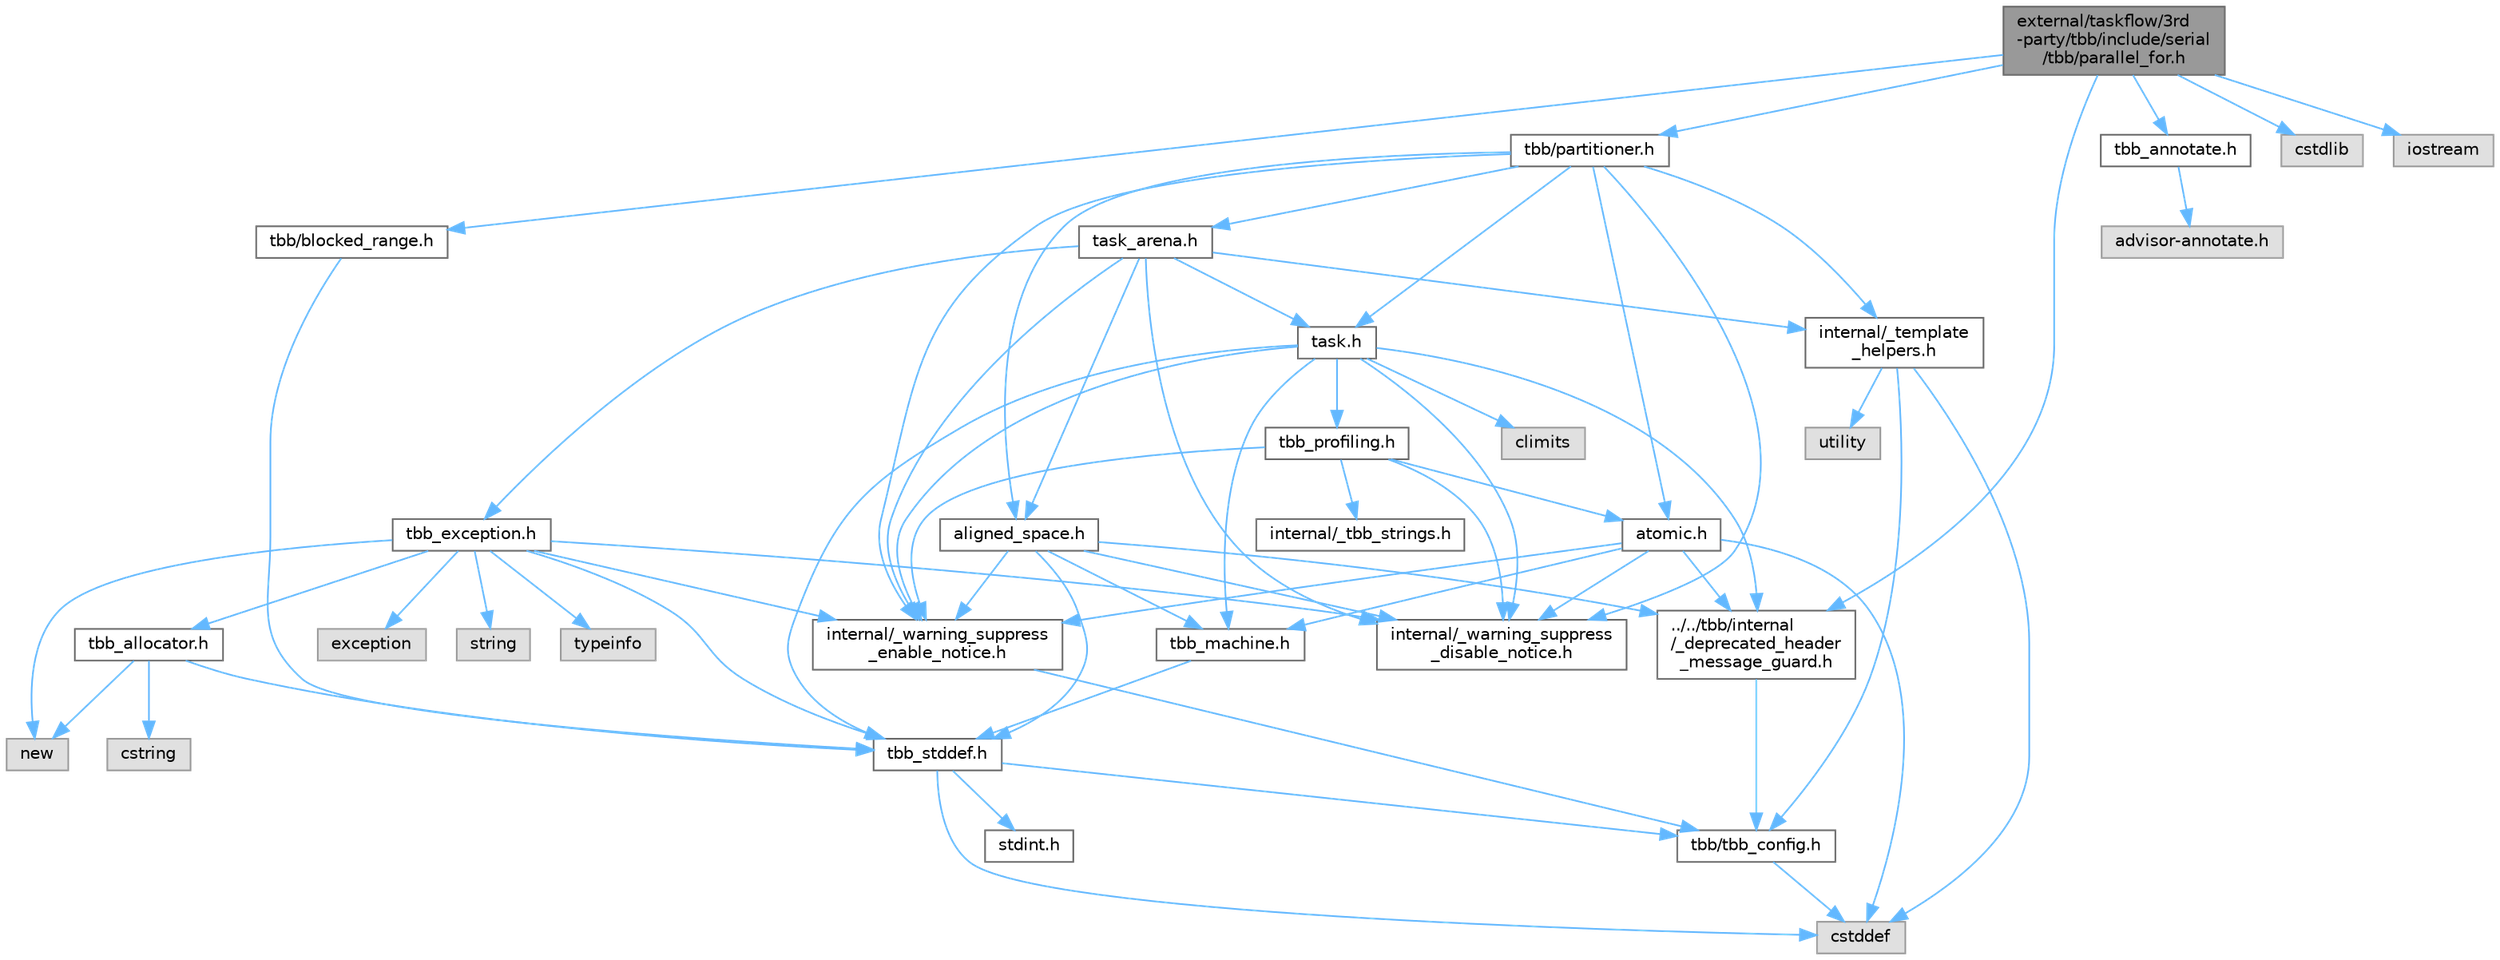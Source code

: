 digraph "external/taskflow/3rd-party/tbb/include/serial/tbb/parallel_for.h"
{
 // LATEX_PDF_SIZE
  bgcolor="transparent";
  edge [fontname=Helvetica,fontsize=10,labelfontname=Helvetica,labelfontsize=10];
  node [fontname=Helvetica,fontsize=10,shape=box,height=0.2,width=0.4];
  Node1 [id="Node000001",label="external/taskflow/3rd\l-party/tbb/include/serial\l/tbb/parallel_for.h",height=0.2,width=0.4,color="gray40", fillcolor="grey60", style="filled", fontcolor="black",tooltip=" "];
  Node1 -> Node2 [id="edge64_Node000001_Node000002",color="steelblue1",style="solid",tooltip=" "];
  Node2 [id="Node000002",label="../../tbb/internal\l/_deprecated_header\l_message_guard.h",height=0.2,width=0.4,color="grey40", fillcolor="white", style="filled",URL="$__deprecated__header__message__guard_8h.html",tooltip=" "];
  Node2 -> Node3 [id="edge65_Node000002_Node000003",color="steelblue1",style="solid",tooltip=" "];
  Node3 [id="Node000003",label="tbb/tbb_config.h",height=0.2,width=0.4,color="grey40", fillcolor="white", style="filled",URL="$tbb__config_8h.html",tooltip=" "];
  Node3 -> Node4 [id="edge66_Node000003_Node000004",color="steelblue1",style="solid",tooltip=" "];
  Node4 [id="Node000004",label="cstddef",height=0.2,width=0.4,color="grey60", fillcolor="#E0E0E0", style="filled",tooltip=" "];
  Node1 -> Node5 [id="edge67_Node000001_Node000005",color="steelblue1",style="solid",tooltip=" "];
  Node5 [id="Node000005",label="tbb_annotate.h",height=0.2,width=0.4,color="grey40", fillcolor="white", style="filled",URL="$tbb__annotate_8h.html",tooltip=" "];
  Node5 -> Node6 [id="edge68_Node000005_Node000006",color="steelblue1",style="solid",tooltip=" "];
  Node6 [id="Node000006",label="advisor-annotate.h",height=0.2,width=0.4,color="grey60", fillcolor="#E0E0E0", style="filled",tooltip=" "];
  Node1 -> Node7 [id="edge69_Node000001_Node000007",color="steelblue1",style="solid",tooltip=" "];
  Node7 [id="Node000007",label="tbb/blocked_range.h",height=0.2,width=0.4,color="grey40", fillcolor="white", style="filled",URL="$blocked__range_8h.html",tooltip=" "];
  Node7 -> Node8 [id="edge70_Node000007_Node000008",color="steelblue1",style="solid",tooltip=" "];
  Node8 [id="Node000008",label="tbb_stddef.h",height=0.2,width=0.4,color="grey40", fillcolor="white", style="filled",URL="$tbb__stddef_8h.html",tooltip=" "];
  Node8 -> Node3 [id="edge71_Node000008_Node000003",color="steelblue1",style="solid",tooltip=" "];
  Node8 -> Node4 [id="edge72_Node000008_Node000004",color="steelblue1",style="solid",tooltip=" "];
  Node8 -> Node9 [id="edge73_Node000008_Node000009",color="steelblue1",style="solid",tooltip=" "];
  Node9 [id="Node000009",label="stdint.h",height=0.2,width=0.4,color="grey40", fillcolor="white", style="filled",URL="$stdint_8h.html",tooltip=" "];
  Node1 -> Node10 [id="edge74_Node000001_Node000010",color="steelblue1",style="solid",tooltip=" "];
  Node10 [id="Node000010",label="tbb/partitioner.h",height=0.2,width=0.4,color="grey40", fillcolor="white", style="filled",URL="$partitioner_8h.html",tooltip=" "];
  Node10 -> Node11 [id="edge75_Node000010_Node000011",color="steelblue1",style="solid",tooltip=" "];
  Node11 [id="Node000011",label="internal/_warning_suppress\l_enable_notice.h",height=0.2,width=0.4,color="grey40", fillcolor="white", style="filled",URL="$__warning__suppress__enable__notice_8h.html",tooltip=" "];
  Node11 -> Node3 [id="edge76_Node000011_Node000003",color="steelblue1",style="solid",tooltip=" "];
  Node10 -> Node12 [id="edge77_Node000010_Node000012",color="steelblue1",style="solid",tooltip=" "];
  Node12 [id="Node000012",label="task.h",height=0.2,width=0.4,color="grey40", fillcolor="white", style="filled",URL="$task_8h.html",tooltip=" "];
  Node12 -> Node2 [id="edge78_Node000012_Node000002",color="steelblue1",style="solid",tooltip=" "];
  Node12 -> Node11 [id="edge79_Node000012_Node000011",color="steelblue1",style="solid",tooltip=" "];
  Node12 -> Node8 [id="edge80_Node000012_Node000008",color="steelblue1",style="solid",tooltip=" "];
  Node12 -> Node13 [id="edge81_Node000012_Node000013",color="steelblue1",style="solid",tooltip=" "];
  Node13 [id="Node000013",label="tbb_machine.h",height=0.2,width=0.4,color="grey40", fillcolor="white", style="filled",URL="$tbb__machine_8h.html",tooltip=" "];
  Node13 -> Node8 [id="edge82_Node000013_Node000008",color="steelblue1",style="solid",tooltip=" "];
  Node12 -> Node14 [id="edge83_Node000012_Node000014",color="steelblue1",style="solid",tooltip=" "];
  Node14 [id="Node000014",label="tbb_profiling.h",height=0.2,width=0.4,color="grey40", fillcolor="white", style="filled",URL="$tbb__profiling_8h.html",tooltip=" "];
  Node14 -> Node11 [id="edge84_Node000014_Node000011",color="steelblue1",style="solid",tooltip=" "];
  Node14 -> Node15 [id="edge85_Node000014_Node000015",color="steelblue1",style="solid",tooltip=" "];
  Node15 [id="Node000015",label="internal/_tbb_strings.h",height=0.2,width=0.4,color="grey40", fillcolor="white", style="filled",URL="$__tbb__strings_8h.html",tooltip=" "];
  Node14 -> Node16 [id="edge86_Node000014_Node000016",color="steelblue1",style="solid",tooltip=" "];
  Node16 [id="Node000016",label="atomic.h",height=0.2,width=0.4,color="grey40", fillcolor="white", style="filled",URL="$external_2taskflow_23rd-party_2tbb_2include_2tbb_2atomic_8h.html",tooltip=" "];
  Node16 -> Node2 [id="edge87_Node000016_Node000002",color="steelblue1",style="solid",tooltip=" "];
  Node16 -> Node11 [id="edge88_Node000016_Node000011",color="steelblue1",style="solid",tooltip=" "];
  Node16 -> Node4 [id="edge89_Node000016_Node000004",color="steelblue1",style="solid",tooltip=" "];
  Node16 -> Node13 [id="edge90_Node000016_Node000013",color="steelblue1",style="solid",tooltip=" "];
  Node16 -> Node17 [id="edge91_Node000016_Node000017",color="steelblue1",style="solid",tooltip=" "];
  Node17 [id="Node000017",label="internal/_warning_suppress\l_disable_notice.h",height=0.2,width=0.4,color="grey40", fillcolor="white", style="filled",URL="$__warning__suppress__disable__notice_8h.html",tooltip=" "];
  Node14 -> Node17 [id="edge92_Node000014_Node000017",color="steelblue1",style="solid",tooltip=" "];
  Node12 -> Node18 [id="edge93_Node000012_Node000018",color="steelblue1",style="solid",tooltip=" "];
  Node18 [id="Node000018",label="climits",height=0.2,width=0.4,color="grey60", fillcolor="#E0E0E0", style="filled",tooltip=" "];
  Node12 -> Node17 [id="edge94_Node000012_Node000017",color="steelblue1",style="solid",tooltip=" "];
  Node10 -> Node19 [id="edge95_Node000010_Node000019",color="steelblue1",style="solid",tooltip=" "];
  Node19 [id="Node000019",label="task_arena.h",height=0.2,width=0.4,color="grey40", fillcolor="white", style="filled",URL="$task__arena_8h.html",tooltip=" "];
  Node19 -> Node11 [id="edge96_Node000019_Node000011",color="steelblue1",style="solid",tooltip=" "];
  Node19 -> Node12 [id="edge97_Node000019_Node000012",color="steelblue1",style="solid",tooltip=" "];
  Node19 -> Node20 [id="edge98_Node000019_Node000020",color="steelblue1",style="solid",tooltip=" "];
  Node20 [id="Node000020",label="tbb_exception.h",height=0.2,width=0.4,color="grey40", fillcolor="white", style="filled",URL="$tbb__exception_8h.html",tooltip=" "];
  Node20 -> Node11 [id="edge99_Node000020_Node000011",color="steelblue1",style="solid",tooltip=" "];
  Node20 -> Node8 [id="edge100_Node000020_Node000008",color="steelblue1",style="solid",tooltip=" "];
  Node20 -> Node21 [id="edge101_Node000020_Node000021",color="steelblue1",style="solid",tooltip=" "];
  Node21 [id="Node000021",label="exception",height=0.2,width=0.4,color="grey60", fillcolor="#E0E0E0", style="filled",tooltip=" "];
  Node20 -> Node22 [id="edge102_Node000020_Node000022",color="steelblue1",style="solid",tooltip=" "];
  Node22 [id="Node000022",label="new",height=0.2,width=0.4,color="grey60", fillcolor="#E0E0E0", style="filled",tooltip=" "];
  Node20 -> Node23 [id="edge103_Node000020_Node000023",color="steelblue1",style="solid",tooltip=" "];
  Node23 [id="Node000023",label="string",height=0.2,width=0.4,color="grey60", fillcolor="#E0E0E0", style="filled",tooltip=" "];
  Node20 -> Node24 [id="edge104_Node000020_Node000024",color="steelblue1",style="solid",tooltip=" "];
  Node24 [id="Node000024",label="tbb_allocator.h",height=0.2,width=0.4,color="grey40", fillcolor="white", style="filled",URL="$tbb__allocator_8h.html",tooltip=" "];
  Node24 -> Node8 [id="edge105_Node000024_Node000008",color="steelblue1",style="solid",tooltip=" "];
  Node24 -> Node22 [id="edge106_Node000024_Node000022",color="steelblue1",style="solid",tooltip=" "];
  Node24 -> Node25 [id="edge107_Node000024_Node000025",color="steelblue1",style="solid",tooltip=" "];
  Node25 [id="Node000025",label="cstring",height=0.2,width=0.4,color="grey60", fillcolor="#E0E0E0", style="filled",tooltip=" "];
  Node20 -> Node26 [id="edge108_Node000020_Node000026",color="steelblue1",style="solid",tooltip=" "];
  Node26 [id="Node000026",label="typeinfo",height=0.2,width=0.4,color="grey60", fillcolor="#E0E0E0", style="filled",tooltip=" "];
  Node20 -> Node17 [id="edge109_Node000020_Node000017",color="steelblue1",style="solid",tooltip=" "];
  Node19 -> Node27 [id="edge110_Node000019_Node000027",color="steelblue1",style="solid",tooltip=" "];
  Node27 [id="Node000027",label="internal/_template\l_helpers.h",height=0.2,width=0.4,color="grey40", fillcolor="white", style="filled",URL="$__template__helpers_8h.html",tooltip=" "];
  Node27 -> Node28 [id="edge111_Node000027_Node000028",color="steelblue1",style="solid",tooltip=" "];
  Node28 [id="Node000028",label="utility",height=0.2,width=0.4,color="grey60", fillcolor="#E0E0E0", style="filled",tooltip=" "];
  Node27 -> Node4 [id="edge112_Node000027_Node000004",color="steelblue1",style="solid",tooltip=" "];
  Node27 -> Node3 [id="edge113_Node000027_Node000003",color="steelblue1",style="solid",tooltip=" "];
  Node19 -> Node29 [id="edge114_Node000019_Node000029",color="steelblue1",style="solid",tooltip=" "];
  Node29 [id="Node000029",label="aligned_space.h",height=0.2,width=0.4,color="grey40", fillcolor="white", style="filled",URL="$aligned__space_8h.html",tooltip=" "];
  Node29 -> Node2 [id="edge115_Node000029_Node000002",color="steelblue1",style="solid",tooltip=" "];
  Node29 -> Node11 [id="edge116_Node000029_Node000011",color="steelblue1",style="solid",tooltip=" "];
  Node29 -> Node8 [id="edge117_Node000029_Node000008",color="steelblue1",style="solid",tooltip=" "];
  Node29 -> Node13 [id="edge118_Node000029_Node000013",color="steelblue1",style="solid",tooltip=" "];
  Node29 -> Node17 [id="edge119_Node000029_Node000017",color="steelblue1",style="solid",tooltip=" "];
  Node19 -> Node17 [id="edge120_Node000019_Node000017",color="steelblue1",style="solid",tooltip=" "];
  Node10 -> Node29 [id="edge121_Node000010_Node000029",color="steelblue1",style="solid",tooltip=" "];
  Node10 -> Node16 [id="edge122_Node000010_Node000016",color="steelblue1",style="solid",tooltip=" "];
  Node10 -> Node27 [id="edge123_Node000010_Node000027",color="steelblue1",style="solid",tooltip=" "];
  Node10 -> Node17 [id="edge124_Node000010_Node000017",color="steelblue1",style="solid",tooltip=" "];
  Node1 -> Node30 [id="edge125_Node000001_Node000030",color="steelblue1",style="solid",tooltip=" "];
  Node30 [id="Node000030",label="cstdlib",height=0.2,width=0.4,color="grey60", fillcolor="#E0E0E0", style="filled",tooltip=" "];
  Node1 -> Node31 [id="edge126_Node000001_Node000031",color="steelblue1",style="solid",tooltip=" "];
  Node31 [id="Node000031",label="iostream",height=0.2,width=0.4,color="grey60", fillcolor="#E0E0E0", style="filled",tooltip=" "];
}

